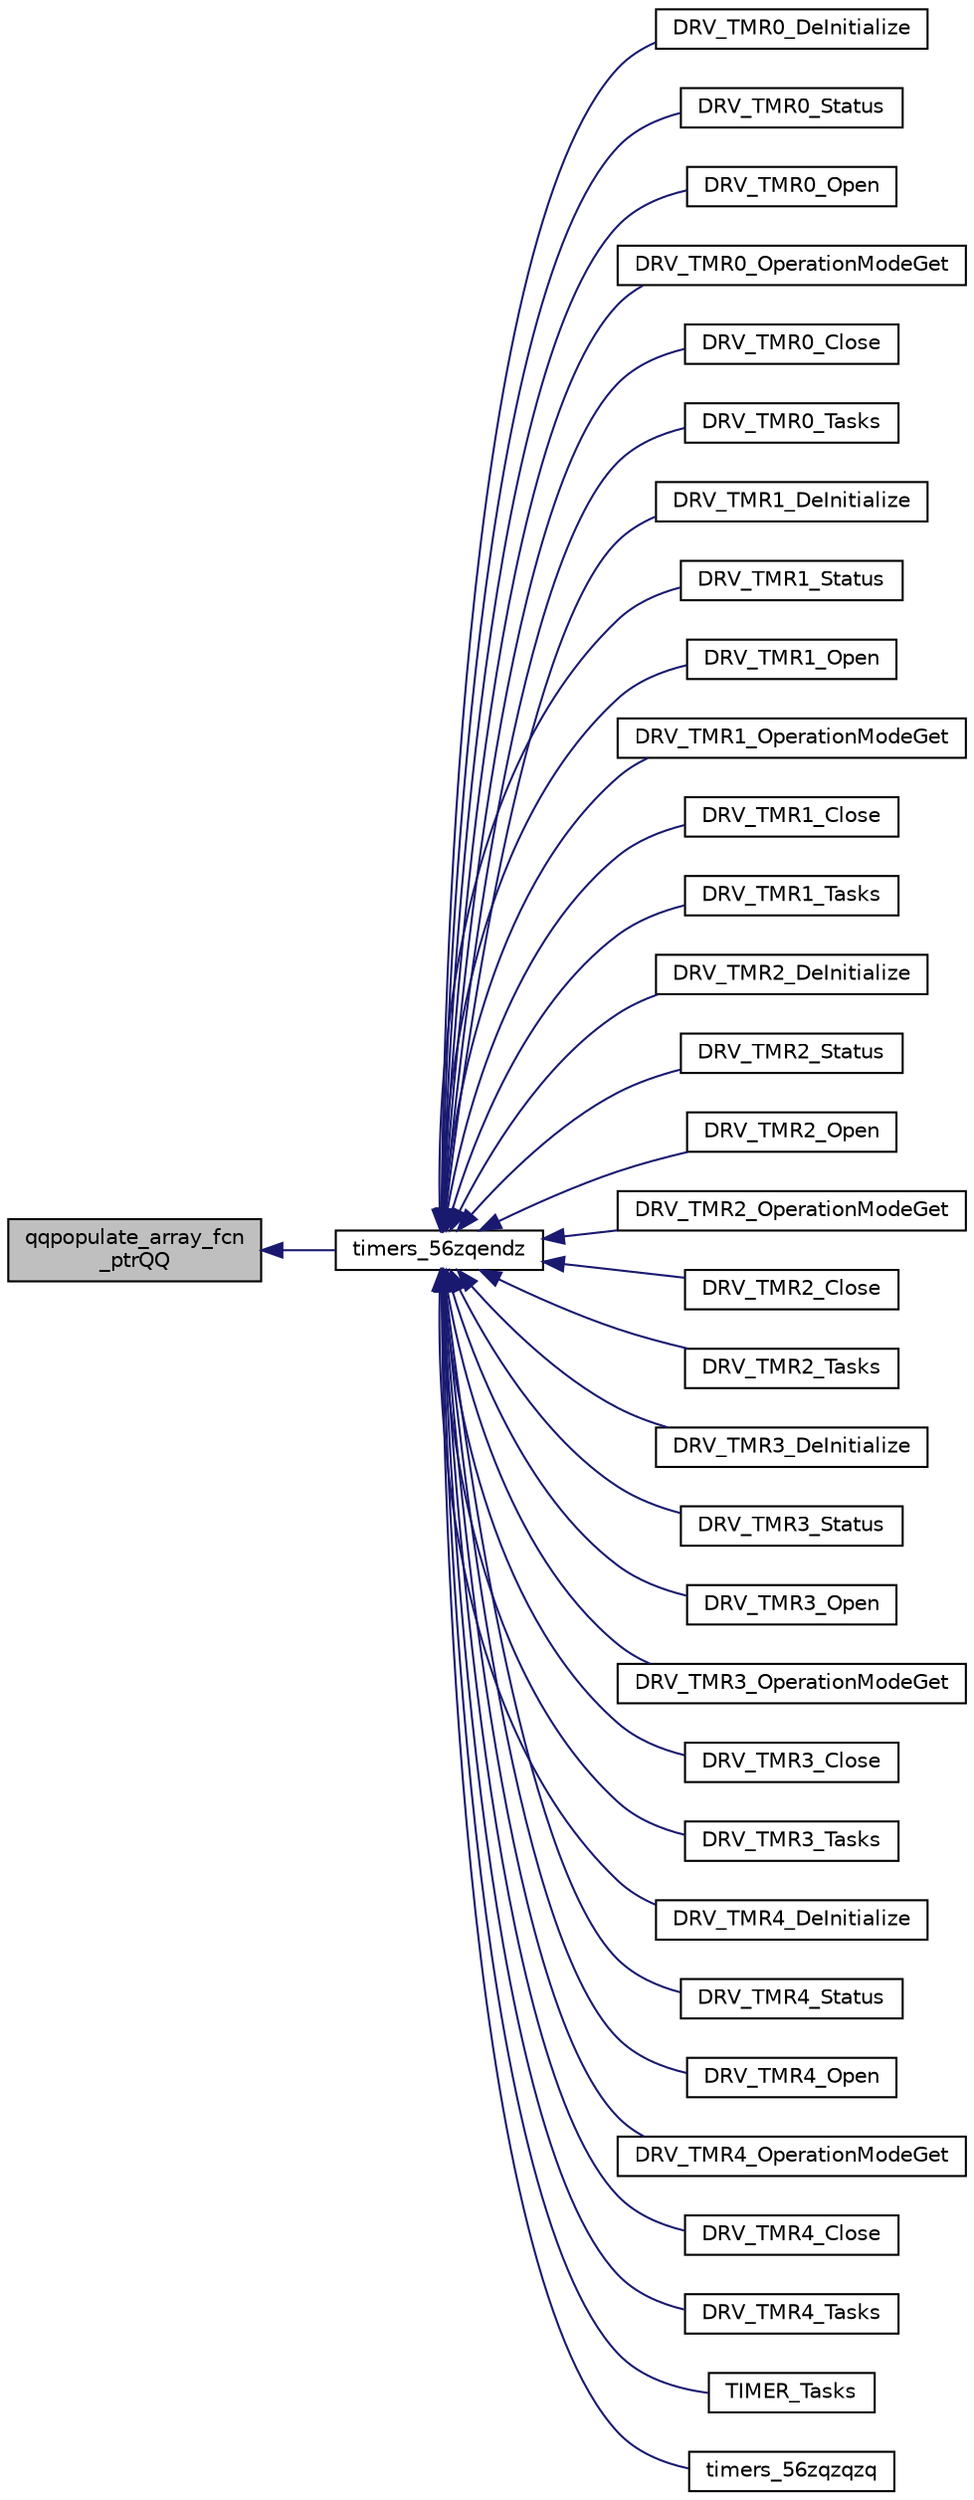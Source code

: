 digraph "qqpopulate_array_fcn_ptrQQ"
{
  edge [fontname="Helvetica",fontsize="10",labelfontname="Helvetica",labelfontsize="10"];
  node [fontname="Helvetica",fontsize="10",shape=record];
  rankdir="LR";
  Node1613 [label="qqpopulate_array_fcn\l_ptrQQ",height=0.2,width=0.4,color="black", fillcolor="grey75", style="filled", fontcolor="black"];
  Node1613 -> Node1614 [dir="back",color="midnightblue",fontsize="10",style="solid",fontname="Helvetica"];
  Node1614 [label="timers_56zqendz",height=0.2,width=0.4,color="black", fillcolor="white", style="filled",URL="$inszt__timers_8c.html#aa45ff03ee60875e1b0ffa92b2284ac7a"];
  Node1614 -> Node1615 [dir="back",color="midnightblue",fontsize="10",style="solid",fontname="Helvetica"];
  Node1615 [label="DRV_TMR0_DeInitialize",height=0.2,width=0.4,color="black", fillcolor="white", style="filled",URL="$inszt__timers_8c.html#ac35e22ce2277246569aa15a0142f42de"];
  Node1614 -> Node1616 [dir="back",color="midnightblue",fontsize="10",style="solid",fontname="Helvetica"];
  Node1616 [label="DRV_TMR0_Status",height=0.2,width=0.4,color="black", fillcolor="white", style="filled",URL="$inszt__timers_8c.html#aa0b45abb3787c0b80fba63077983fda6"];
  Node1614 -> Node1617 [dir="back",color="midnightblue",fontsize="10",style="solid",fontname="Helvetica"];
  Node1617 [label="DRV_TMR0_Open",height=0.2,width=0.4,color="black", fillcolor="white", style="filled",URL="$inszt__timers_8c.html#a6185be0b1acc5308100e9c168c6d9882"];
  Node1614 -> Node1618 [dir="back",color="midnightblue",fontsize="10",style="solid",fontname="Helvetica"];
  Node1618 [label="DRV_TMR0_OperationModeGet",height=0.2,width=0.4,color="black", fillcolor="white", style="filled",URL="$inszt__timers_8c.html#a75154e72363837310412c5f0f77ca99b"];
  Node1614 -> Node1619 [dir="back",color="midnightblue",fontsize="10",style="solid",fontname="Helvetica"];
  Node1619 [label="DRV_TMR0_Close",height=0.2,width=0.4,color="black", fillcolor="white", style="filled",URL="$inszt__timers_8c.html#a32eae35a1e64a44969e70c746ec9cdc2"];
  Node1614 -> Node1620 [dir="back",color="midnightblue",fontsize="10",style="solid",fontname="Helvetica"];
  Node1620 [label="DRV_TMR0_Tasks",height=0.2,width=0.4,color="black", fillcolor="white", style="filled",URL="$inszt__timers_8c.html#a074ed24077060483c762988f726d23e9"];
  Node1614 -> Node1621 [dir="back",color="midnightblue",fontsize="10",style="solid",fontname="Helvetica"];
  Node1621 [label="DRV_TMR1_DeInitialize",height=0.2,width=0.4,color="black", fillcolor="white", style="filled",URL="$inszt__timers_8c.html#abf7739f5097a1ceff5268ea070a35c9e"];
  Node1614 -> Node1622 [dir="back",color="midnightblue",fontsize="10",style="solid",fontname="Helvetica"];
  Node1622 [label="DRV_TMR1_Status",height=0.2,width=0.4,color="black", fillcolor="white", style="filled",URL="$inszt__timers_8c.html#af0b509a65d0cc40830845f905e72f383"];
  Node1614 -> Node1623 [dir="back",color="midnightblue",fontsize="10",style="solid",fontname="Helvetica"];
  Node1623 [label="DRV_TMR1_Open",height=0.2,width=0.4,color="black", fillcolor="white", style="filled",URL="$inszt__timers_8c.html#ac23662f1a2e62aff3d8576b4fb403b5e"];
  Node1614 -> Node1624 [dir="back",color="midnightblue",fontsize="10",style="solid",fontname="Helvetica"];
  Node1624 [label="DRV_TMR1_OperationModeGet",height=0.2,width=0.4,color="black", fillcolor="white", style="filled",URL="$inszt__timers_8c.html#a2ddcb52c248a14db2f5d3cc2b8396b4d"];
  Node1614 -> Node1625 [dir="back",color="midnightblue",fontsize="10",style="solid",fontname="Helvetica"];
  Node1625 [label="DRV_TMR1_Close",height=0.2,width=0.4,color="black", fillcolor="white", style="filled",URL="$inszt__timers_8c.html#a6a5cde4bb2a1f040394eff6085aa1d59"];
  Node1614 -> Node1626 [dir="back",color="midnightblue",fontsize="10",style="solid",fontname="Helvetica"];
  Node1626 [label="DRV_TMR1_Tasks",height=0.2,width=0.4,color="black", fillcolor="white", style="filled",URL="$inszt__timers_8c.html#a0c01e1083b80ad88b2bc0fae758b1f0e"];
  Node1614 -> Node1627 [dir="back",color="midnightblue",fontsize="10",style="solid",fontname="Helvetica"];
  Node1627 [label="DRV_TMR2_DeInitialize",height=0.2,width=0.4,color="black", fillcolor="white", style="filled",URL="$inszt__timers_8c.html#a0aa800750e31f5d3aea0afcd7faa41fe"];
  Node1614 -> Node1628 [dir="back",color="midnightblue",fontsize="10",style="solid",fontname="Helvetica"];
  Node1628 [label="DRV_TMR2_Status",height=0.2,width=0.4,color="black", fillcolor="white", style="filled",URL="$inszt__timers_8c.html#ab66021f387d5cbb3e7ab20b7718aa773"];
  Node1614 -> Node1629 [dir="back",color="midnightblue",fontsize="10",style="solid",fontname="Helvetica"];
  Node1629 [label="DRV_TMR2_Open",height=0.2,width=0.4,color="black", fillcolor="white", style="filled",URL="$inszt__timers_8c.html#ae3ec2e7d926f1dfcf4d5b4ec3f4452b1"];
  Node1614 -> Node1630 [dir="back",color="midnightblue",fontsize="10",style="solid",fontname="Helvetica"];
  Node1630 [label="DRV_TMR2_OperationModeGet",height=0.2,width=0.4,color="black", fillcolor="white", style="filled",URL="$inszt__timers_8c.html#aaec612bc5ca6823e226aa9e168f0f7e4"];
  Node1614 -> Node1631 [dir="back",color="midnightblue",fontsize="10",style="solid",fontname="Helvetica"];
  Node1631 [label="DRV_TMR2_Close",height=0.2,width=0.4,color="black", fillcolor="white", style="filled",URL="$inszt__timers_8c.html#a5ad44e5f36f8a566c396331e7c08c15d"];
  Node1614 -> Node1632 [dir="back",color="midnightblue",fontsize="10",style="solid",fontname="Helvetica"];
  Node1632 [label="DRV_TMR2_Tasks",height=0.2,width=0.4,color="black", fillcolor="white", style="filled",URL="$inszt__timers_8c.html#a4cae103296c260a0cacd0bfbb02abec6"];
  Node1614 -> Node1633 [dir="back",color="midnightblue",fontsize="10",style="solid",fontname="Helvetica"];
  Node1633 [label="DRV_TMR3_DeInitialize",height=0.2,width=0.4,color="black", fillcolor="white", style="filled",URL="$inszt__timers_8c.html#a51119949a1b0dc2ade9d15cd3eef3cf9"];
  Node1614 -> Node1634 [dir="back",color="midnightblue",fontsize="10",style="solid",fontname="Helvetica"];
  Node1634 [label="DRV_TMR3_Status",height=0.2,width=0.4,color="black", fillcolor="white", style="filled",URL="$inszt__timers_8c.html#ab337820f2261ee63bfbdbe91f999de92"];
  Node1614 -> Node1635 [dir="back",color="midnightblue",fontsize="10",style="solid",fontname="Helvetica"];
  Node1635 [label="DRV_TMR3_Open",height=0.2,width=0.4,color="black", fillcolor="white", style="filled",URL="$inszt__timers_8c.html#a14def85d2721c6fe7a0f52e5da985745"];
  Node1614 -> Node1636 [dir="back",color="midnightblue",fontsize="10",style="solid",fontname="Helvetica"];
  Node1636 [label="DRV_TMR3_OperationModeGet",height=0.2,width=0.4,color="black", fillcolor="white", style="filled",URL="$inszt__timers_8c.html#aba3d374b5742c8fed77fb9c5125906e8"];
  Node1614 -> Node1637 [dir="back",color="midnightblue",fontsize="10",style="solid",fontname="Helvetica"];
  Node1637 [label="DRV_TMR3_Close",height=0.2,width=0.4,color="black", fillcolor="white", style="filled",URL="$inszt__timers_8c.html#a5dd9fa4b5c96ae83f17ed22952b3526b"];
  Node1614 -> Node1638 [dir="back",color="midnightblue",fontsize="10",style="solid",fontname="Helvetica"];
  Node1638 [label="DRV_TMR3_Tasks",height=0.2,width=0.4,color="black", fillcolor="white", style="filled",URL="$inszt__timers_8c.html#ac4622292b2dab66f9b5ae9778db08478"];
  Node1614 -> Node1639 [dir="back",color="midnightblue",fontsize="10",style="solid",fontname="Helvetica"];
  Node1639 [label="DRV_TMR4_DeInitialize",height=0.2,width=0.4,color="black", fillcolor="white", style="filled",URL="$inszt__timers_8c.html#a24315793d9553d184024aea496534bc5"];
  Node1614 -> Node1640 [dir="back",color="midnightblue",fontsize="10",style="solid",fontname="Helvetica"];
  Node1640 [label="DRV_TMR4_Status",height=0.2,width=0.4,color="black", fillcolor="white", style="filled",URL="$inszt__timers_8c.html#aeb55a9257642cf221bcb641b25033668"];
  Node1614 -> Node1641 [dir="back",color="midnightblue",fontsize="10",style="solid",fontname="Helvetica"];
  Node1641 [label="DRV_TMR4_Open",height=0.2,width=0.4,color="black", fillcolor="white", style="filled",URL="$inszt__timers_8c.html#a6e2c39c5a9d8b23859be0e673b43b1b9"];
  Node1614 -> Node1642 [dir="back",color="midnightblue",fontsize="10",style="solid",fontname="Helvetica"];
  Node1642 [label="DRV_TMR4_OperationModeGet",height=0.2,width=0.4,color="black", fillcolor="white", style="filled",URL="$inszt__timers_8c.html#ad47780c4b3a36ef4f64841b0106a751d"];
  Node1614 -> Node1643 [dir="back",color="midnightblue",fontsize="10",style="solid",fontname="Helvetica"];
  Node1643 [label="DRV_TMR4_Close",height=0.2,width=0.4,color="black", fillcolor="white", style="filled",URL="$inszt__timers_8c.html#abca98245dd4f6348cc96c19911fa2f7f"];
  Node1614 -> Node1644 [dir="back",color="midnightblue",fontsize="10",style="solid",fontname="Helvetica"];
  Node1644 [label="DRV_TMR4_Tasks",height=0.2,width=0.4,color="black", fillcolor="white", style="filled",URL="$inszt__timers_8c.html#a97a4bb302673812056f8ad54ea70b59e"];
  Node1614 -> Node1645 [dir="back",color="midnightblue",fontsize="10",style="solid",fontname="Helvetica"];
  Node1645 [label="TIMER_Tasks",height=0.2,width=0.4,color="black", fillcolor="white", style="filled",URL="$timers_8h.html#a4c883f65a4e2c55a125dd63d824e89e7"];
  Node1614 -> Node1646 [dir="back",color="midnightblue",fontsize="10",style="solid",fontname="Helvetica"];
  Node1646 [label="timers_56zqzqzq",height=0.2,width=0.4,color="black", fillcolor="white", style="filled",URL="$inszt__timers_8c.html#abb636248ebd055d36efea1a3f15e2002"];
}
